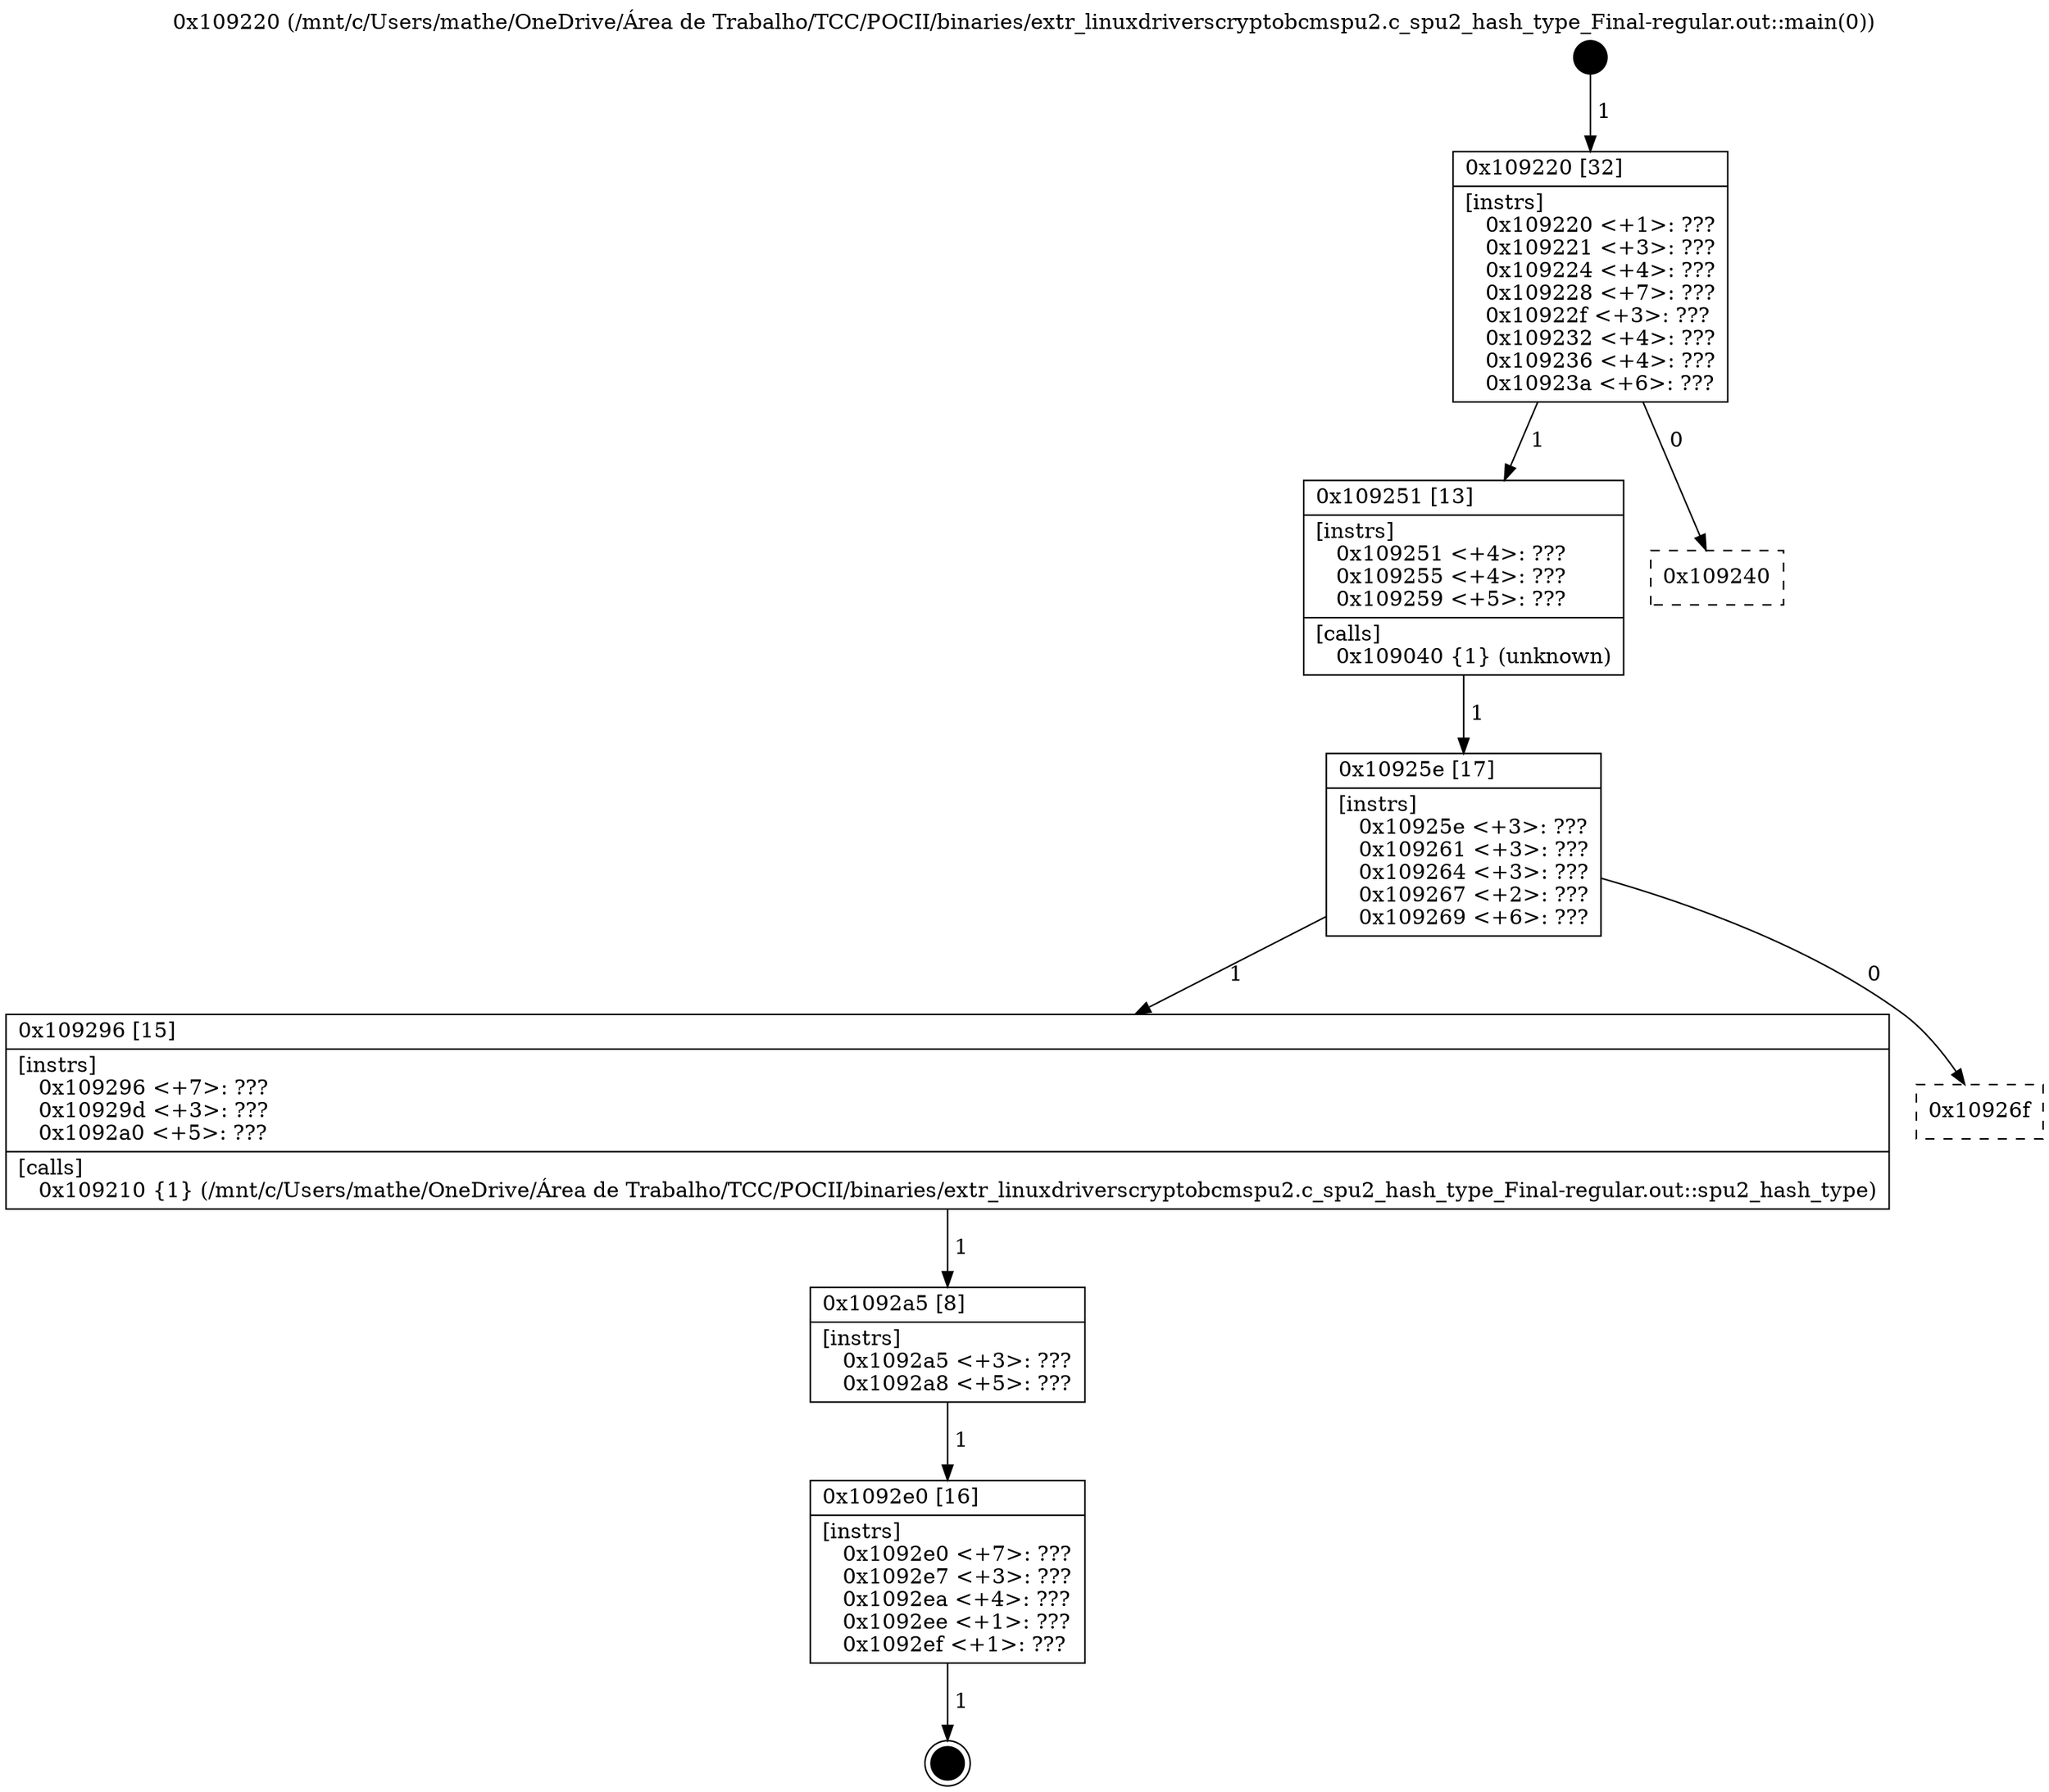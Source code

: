 digraph "0x109220" {
  label = "0x109220 (/mnt/c/Users/mathe/OneDrive/Área de Trabalho/TCC/POCII/binaries/extr_linuxdriverscryptobcmspu2.c_spu2_hash_type_Final-regular.out::main(0))"
  labelloc = "t"
  node[shape=record]

  Entry [label="",width=0.3,height=0.3,shape=circle,fillcolor=black,style=filled]
  "0x109220" [label="{
     0x109220 [32]\l
     | [instrs]\l
     &nbsp;&nbsp;0x109220 \<+1\>: ???\l
     &nbsp;&nbsp;0x109221 \<+3\>: ???\l
     &nbsp;&nbsp;0x109224 \<+4\>: ???\l
     &nbsp;&nbsp;0x109228 \<+7\>: ???\l
     &nbsp;&nbsp;0x10922f \<+3\>: ???\l
     &nbsp;&nbsp;0x109232 \<+4\>: ???\l
     &nbsp;&nbsp;0x109236 \<+4\>: ???\l
     &nbsp;&nbsp;0x10923a \<+6\>: ???\l
  }"]
  "0x109251" [label="{
     0x109251 [13]\l
     | [instrs]\l
     &nbsp;&nbsp;0x109251 \<+4\>: ???\l
     &nbsp;&nbsp;0x109255 \<+4\>: ???\l
     &nbsp;&nbsp;0x109259 \<+5\>: ???\l
     | [calls]\l
     &nbsp;&nbsp;0x109040 \{1\} (unknown)\l
  }"]
  "0x109240" [label="{
     0x109240\l
  }", style=dashed]
  "0x10925e" [label="{
     0x10925e [17]\l
     | [instrs]\l
     &nbsp;&nbsp;0x10925e \<+3\>: ???\l
     &nbsp;&nbsp;0x109261 \<+3\>: ???\l
     &nbsp;&nbsp;0x109264 \<+3\>: ???\l
     &nbsp;&nbsp;0x109267 \<+2\>: ???\l
     &nbsp;&nbsp;0x109269 \<+6\>: ???\l
  }"]
  "0x109296" [label="{
     0x109296 [15]\l
     | [instrs]\l
     &nbsp;&nbsp;0x109296 \<+7\>: ???\l
     &nbsp;&nbsp;0x10929d \<+3\>: ???\l
     &nbsp;&nbsp;0x1092a0 \<+5\>: ???\l
     | [calls]\l
     &nbsp;&nbsp;0x109210 \{1\} (/mnt/c/Users/mathe/OneDrive/Área de Trabalho/TCC/POCII/binaries/extr_linuxdriverscryptobcmspu2.c_spu2_hash_type_Final-regular.out::spu2_hash_type)\l
  }"]
  "0x10926f" [label="{
     0x10926f\l
  }", style=dashed]
  "0x1092a5" [label="{
     0x1092a5 [8]\l
     | [instrs]\l
     &nbsp;&nbsp;0x1092a5 \<+3\>: ???\l
     &nbsp;&nbsp;0x1092a8 \<+5\>: ???\l
  }"]
  "0x1092e0" [label="{
     0x1092e0 [16]\l
     | [instrs]\l
     &nbsp;&nbsp;0x1092e0 \<+7\>: ???\l
     &nbsp;&nbsp;0x1092e7 \<+3\>: ???\l
     &nbsp;&nbsp;0x1092ea \<+4\>: ???\l
     &nbsp;&nbsp;0x1092ee \<+1\>: ???\l
     &nbsp;&nbsp;0x1092ef \<+1\>: ???\l
  }"]
  Exit [label="",width=0.3,height=0.3,shape=circle,fillcolor=black,style=filled,peripheries=2]
  Entry -> "0x109220" [label=" 1"]
  "0x109220" -> "0x109251" [label=" 1"]
  "0x109220" -> "0x109240" [label=" 0"]
  "0x109251" -> "0x10925e" [label=" 1"]
  "0x10925e" -> "0x109296" [label=" 1"]
  "0x10925e" -> "0x10926f" [label=" 0"]
  "0x109296" -> "0x1092a5" [label=" 1"]
  "0x1092a5" -> "0x1092e0" [label=" 1"]
  "0x1092e0" -> Exit [label=" 1"]
}
